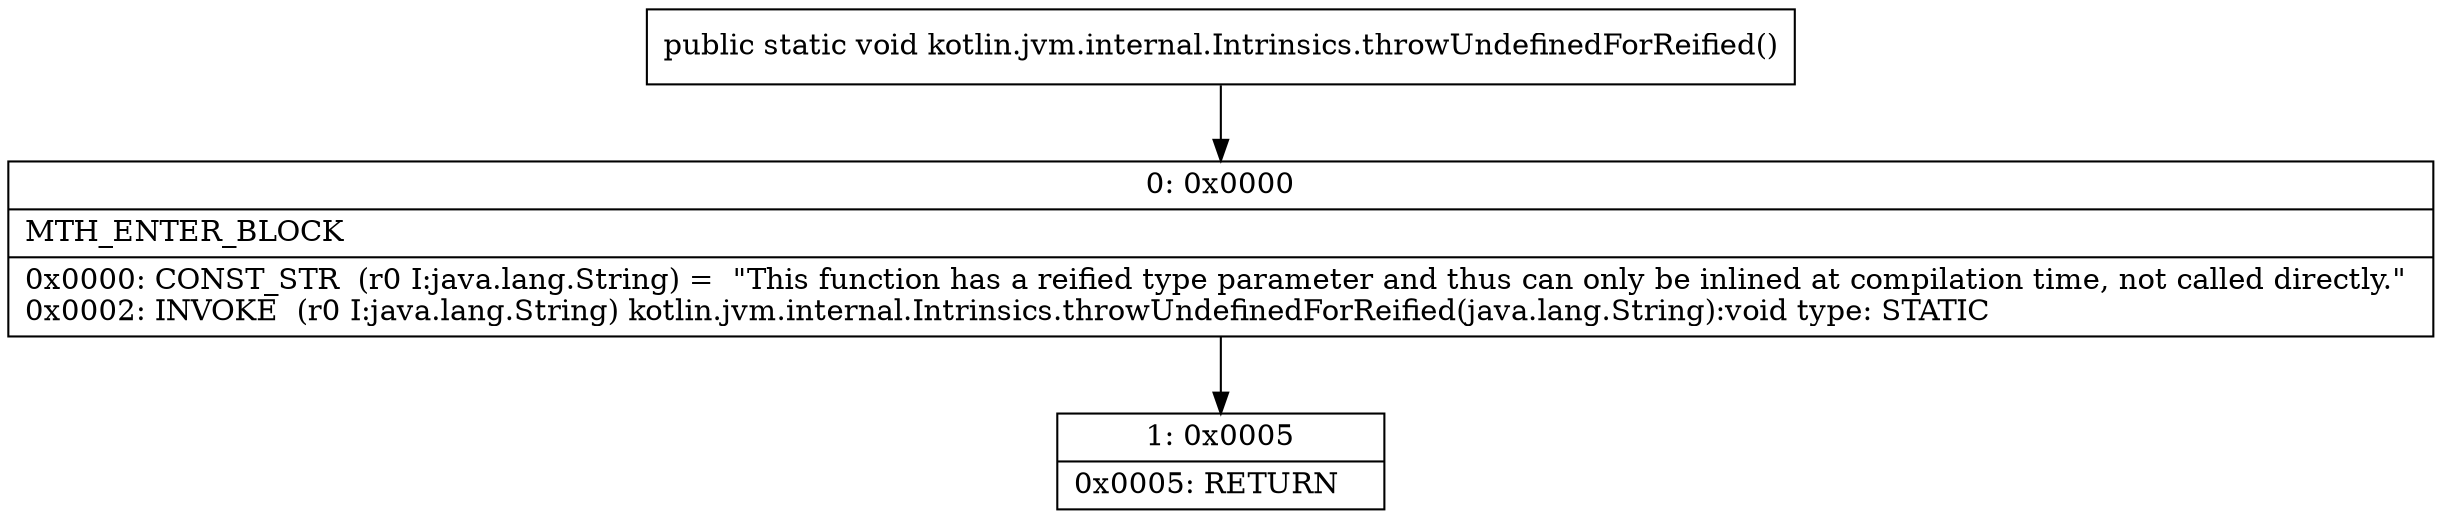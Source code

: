 digraph "CFG forkotlin.jvm.internal.Intrinsics.throwUndefinedForReified()V" {
Node_0 [shape=record,label="{0\:\ 0x0000|MTH_ENTER_BLOCK\l|0x0000: CONST_STR  (r0 I:java.lang.String) =  \"This function has a reified type parameter and thus can only be inlined at compilation time, not called directly.\" \l0x0002: INVOKE  (r0 I:java.lang.String) kotlin.jvm.internal.Intrinsics.throwUndefinedForReified(java.lang.String):void type: STATIC \l}"];
Node_1 [shape=record,label="{1\:\ 0x0005|0x0005: RETURN   \l}"];
MethodNode[shape=record,label="{public static void kotlin.jvm.internal.Intrinsics.throwUndefinedForReified() }"];
MethodNode -> Node_0;
Node_0 -> Node_1;
}

